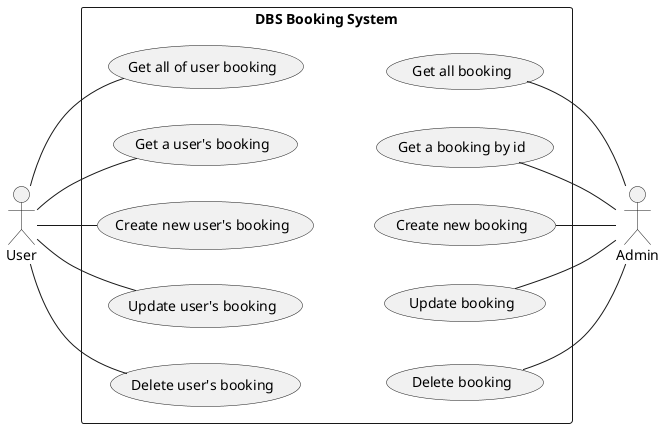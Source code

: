 @startuml DBS_Booking_system Use Case Diagram
left to right direction
actor "User" as user
actor "Admin" as admin
rectangle "DBS Booking System" as dbs{
        usecase "Get all of user booking" as getallUserBooking
        usecase "Get a user's booking" as getUserBooking
        usecase "Create new user's booking" as createUserBooking
        usecase "Update user's booking" as updateUserBooking
        usecase "Delete user's booking" as deleteUserBooking

        usecase "Get all booking" as getallBooking
        usecase "Get a booking by id" as getBooking
        usecase "Create new booking" as createBooking
        usecase "Update booking" as updateBooking
        usecase "Delete booking" as deleteBooking
}

getallUserBooking -[hidden]- getallBooking
getUserBooking -[hidden]-> getBooking
createUserBooking -[hidden]-> createBooking
updateUserBooking -[hidden]-> updateBooking
deleteUserBooking -[hidden]-> deleteBooking
user -- getallUserBooking
user -- getUserBooking
user -- createUserBooking
user -- updateUserBooking
user -- deleteUserBooking
getallBooking -- admin
getBooking -- admin
createBooking -- admin
updateBooking -- admin
deleteBooking -- admin
@enduml
